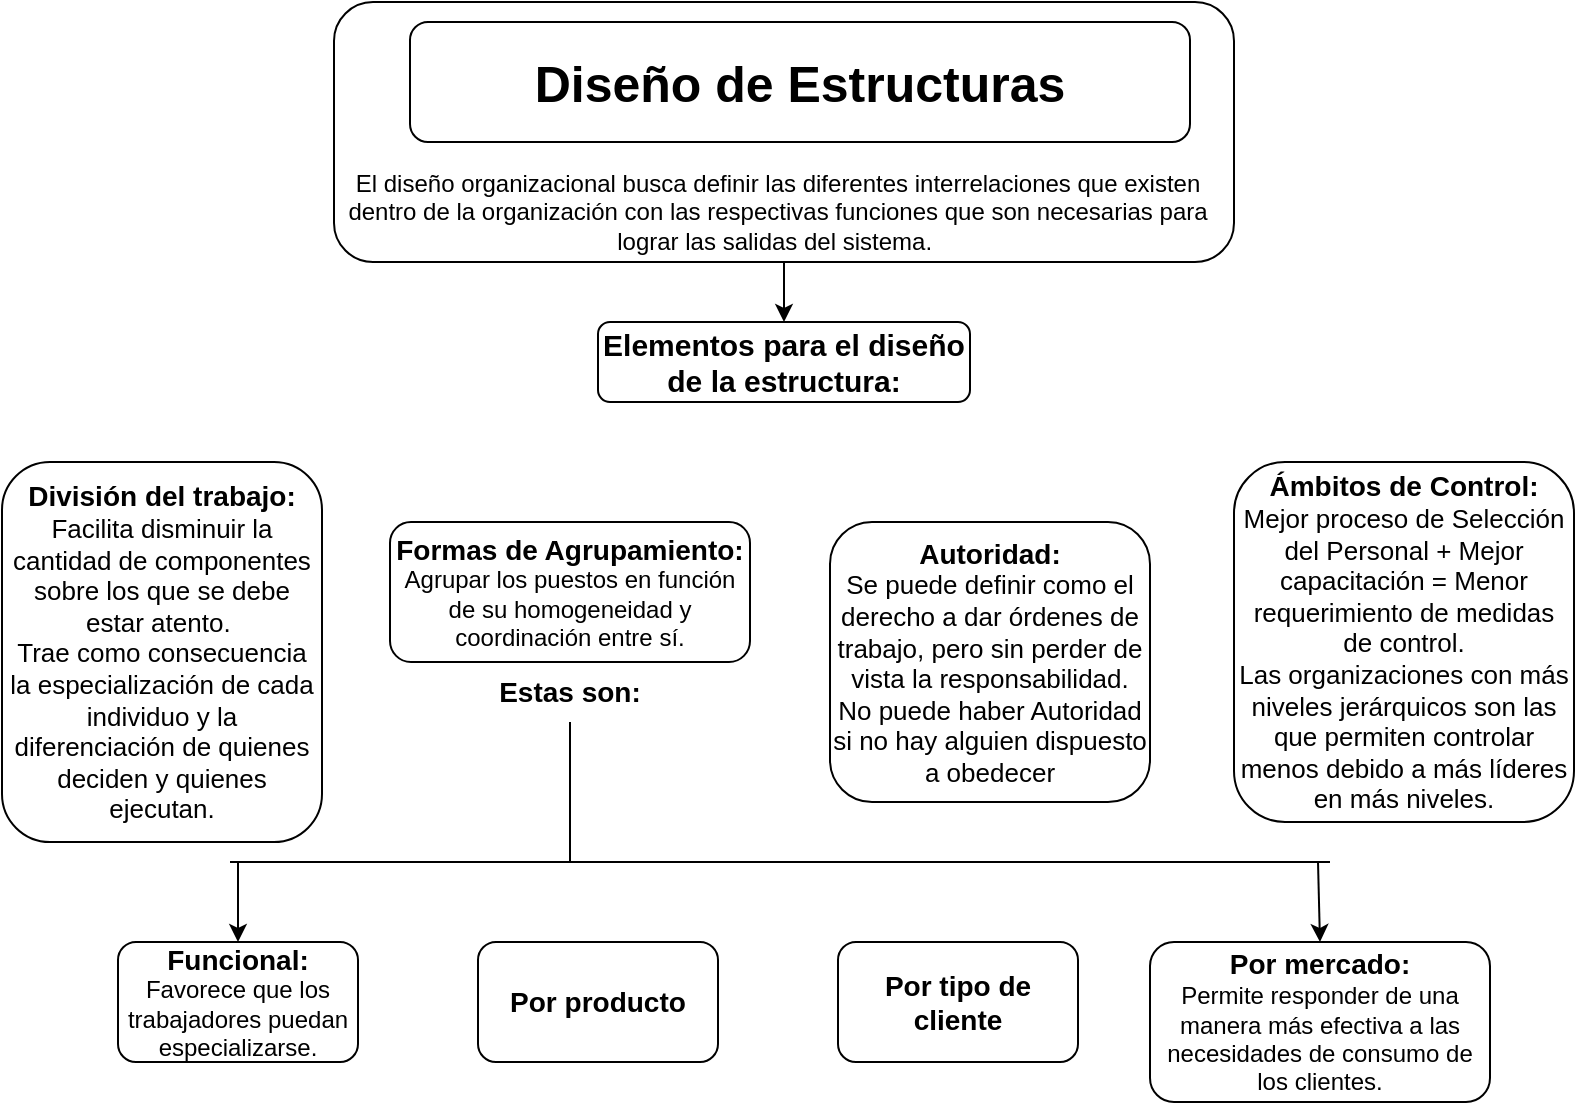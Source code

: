 <mxfile version="24.2.2" type="github">
  <diagram name="Página-1" id="n3o9mjKdTbcDdczt1gTQ">
    <mxGraphModel dx="1042" dy="569" grid="1" gridSize="10" guides="1" tooltips="1" connect="1" arrows="1" fold="1" page="1" pageScale="1" pageWidth="827" pageHeight="1169" math="0" shadow="0">
      <root>
        <mxCell id="0" />
        <mxCell id="1" parent="0" />
        <mxCell id="12Af9CAwo4s9CcQpRs8L-29" value="&lt;b&gt;&lt;font style=&quot;font-size: 25px;&quot;&gt;Diseño de Estructuras&lt;/font&gt;&lt;/b&gt;" style="rounded=1;whiteSpace=wrap;html=1;" vertex="1" parent="1">
          <mxGeometry x="230" y="20" width="390" height="60" as="geometry" />
        </mxCell>
        <mxCell id="12Af9CAwo4s9CcQpRs8L-30" value="El diseño organizacional busca definir las diferentes interrelaciones que existen dentro de la organización con las respectivas funciones que son necesarias para lograr las salidas del sistema.&amp;nbsp;" style="text;html=1;align=center;verticalAlign=middle;whiteSpace=wrap;rounded=0;" vertex="1" parent="1">
          <mxGeometry x="186" y="90" width="456" height="50" as="geometry" />
        </mxCell>
        <mxCell id="12Af9CAwo4s9CcQpRs8L-33" style="edgeStyle=orthogonalEdgeStyle;rounded=0;orthogonalLoop=1;jettySize=auto;html=1;entryX=0.5;entryY=0;entryDx=0;entryDy=0;" edge="1" parent="1" source="12Af9CAwo4s9CcQpRs8L-31" target="12Af9CAwo4s9CcQpRs8L-32">
          <mxGeometry relative="1" as="geometry" />
        </mxCell>
        <mxCell id="12Af9CAwo4s9CcQpRs8L-31" value="" style="rounded=1;whiteSpace=wrap;html=1;fillColor=none;" vertex="1" parent="1">
          <mxGeometry x="192" y="10" width="450" height="130" as="geometry" />
        </mxCell>
        <mxCell id="12Af9CAwo4s9CcQpRs8L-32" value="&lt;b&gt;&lt;font style=&quot;font-size: 15px;&quot;&gt;Elementos para el diseño de la estructura:&lt;/font&gt;&lt;/b&gt;" style="rounded=1;whiteSpace=wrap;html=1;" vertex="1" parent="1">
          <mxGeometry x="324" y="170" width="186" height="40" as="geometry" />
        </mxCell>
        <mxCell id="12Af9CAwo4s9CcQpRs8L-34" value="&lt;font style=&quot;font-size: 14px;&quot;&gt;&lt;b style=&quot;&quot;&gt;División del trabajo:&lt;/b&gt;&lt;/font&gt;&lt;div style=&quot;&quot;&gt;&lt;font style=&quot;font-size: 13px;&quot;&gt;Facilita disminuir la cantidad de componentes sobre los que se debe estar atento.&amp;nbsp;&lt;/font&gt;&lt;/div&gt;&lt;div style=&quot;&quot;&gt;&lt;font style=&quot;font-size: 13px;&quot;&gt;Trae como consecuencia la especialización de cada individuo y la diferenciación de quienes deciden y quienes ejecutan.&lt;/font&gt;&lt;/div&gt;" style="rounded=1;whiteSpace=wrap;html=1;" vertex="1" parent="1">
          <mxGeometry x="26" y="240" width="160" height="190" as="geometry" />
        </mxCell>
        <mxCell id="12Af9CAwo4s9CcQpRs8L-35" value="&lt;b style=&quot;font-size: 14px;&quot;&gt;&lt;font style=&quot;font-size: 14px;&quot;&gt;Ámbitos de Control:&lt;/font&gt;&lt;/b&gt;&lt;div style=&quot;&quot;&gt;&lt;font style=&quot;font-size: 13px;&quot;&gt;Mejor proceso de Selección del Personal + Mejor capacitación = Menor requerimiento de medidas de control.&lt;/font&gt;&lt;/div&gt;&lt;div style=&quot;&quot;&gt;&lt;font style=&quot;font-size: 13px;&quot;&gt;Las organizaciones con más niveles jerárquicos son las que permiten controlar menos debido a más líderes en más niveles.&lt;/font&gt;&lt;/div&gt;" style="rounded=1;whiteSpace=wrap;html=1;" vertex="1" parent="1">
          <mxGeometry x="642" y="240" width="170" height="180" as="geometry" />
        </mxCell>
        <mxCell id="12Af9CAwo4s9CcQpRs8L-37" value="&lt;b&gt;&lt;font style=&quot;font-size: 14px;&quot;&gt;Autoridad:&lt;/font&gt;&lt;/b&gt;&lt;div&gt;&lt;font style=&quot;font-size: 13px;&quot;&gt;Se puede definir como el derecho a dar órdenes de trabajo, pero sin perder de vista la responsabilidad. No puede haber Autoridad si no hay alguien dispuesto a obedecer&lt;/font&gt;&lt;/div&gt;" style="rounded=1;whiteSpace=wrap;html=1;" vertex="1" parent="1">
          <mxGeometry x="440" y="270" width="160" height="140" as="geometry" />
        </mxCell>
        <mxCell id="12Af9CAwo4s9CcQpRs8L-38" value="&lt;b&gt;&lt;font style=&quot;font-size: 14px;&quot;&gt;Formas de Agrupamiento:&lt;/font&gt;&lt;/b&gt;&lt;div&gt;Agrupar los puestos en función de su homogeneidad y coordinación entre sí.&lt;/div&gt;" style="rounded=1;whiteSpace=wrap;html=1;" vertex="1" parent="1">
          <mxGeometry x="220" y="270" width="180" height="70" as="geometry" />
        </mxCell>
        <mxCell id="12Af9CAwo4s9CcQpRs8L-39" value="&lt;b&gt;&lt;font style=&quot;font-size: 14px;&quot;&gt;Estas son:&lt;/font&gt;&lt;/b&gt;" style="text;html=1;align=center;verticalAlign=middle;whiteSpace=wrap;rounded=0;" vertex="1" parent="1">
          <mxGeometry x="265" y="340" width="90" height="30" as="geometry" />
        </mxCell>
        <mxCell id="12Af9CAwo4s9CcQpRs8L-41" value="" style="endArrow=none;html=1;rounded=0;entryX=0.5;entryY=1;entryDx=0;entryDy=0;" edge="1" parent="1" target="12Af9CAwo4s9CcQpRs8L-39">
          <mxGeometry width="50" height="50" relative="1" as="geometry">
            <mxPoint x="310" y="440" as="sourcePoint" />
            <mxPoint x="420" y="400" as="targetPoint" />
          </mxGeometry>
        </mxCell>
        <mxCell id="12Af9CAwo4s9CcQpRs8L-42" value="&lt;font style=&quot;font-size: 14px;&quot;&gt;&lt;b&gt;Funcional:&lt;/b&gt;&lt;/font&gt;&lt;div&gt;&lt;font style=&quot;font-size: 12px;&quot;&gt;Favorece que los trabajadores puedan especializarse.&lt;/font&gt;&lt;/div&gt;" style="rounded=1;whiteSpace=wrap;html=1;" vertex="1" parent="1">
          <mxGeometry x="84" y="480" width="120" height="60" as="geometry" />
        </mxCell>
        <mxCell id="12Af9CAwo4s9CcQpRs8L-43" value="&lt;font style=&quot;font-size: 14px;&quot;&gt;&lt;b&gt;Por producto&lt;/b&gt;&lt;/font&gt;" style="rounded=1;whiteSpace=wrap;html=1;" vertex="1" parent="1">
          <mxGeometry x="264" y="480" width="120" height="60" as="geometry" />
        </mxCell>
        <mxCell id="12Af9CAwo4s9CcQpRs8L-44" value="&lt;b&gt;&lt;font style=&quot;font-size: 14px;&quot;&gt;Por tipo de cliente&lt;/font&gt;&lt;/b&gt;" style="rounded=1;whiteSpace=wrap;html=1;" vertex="1" parent="1">
          <mxGeometry x="444" y="480" width="120" height="60" as="geometry" />
        </mxCell>
        <mxCell id="12Af9CAwo4s9CcQpRs8L-45" value="&lt;b style=&quot;font-size: 14px;&quot;&gt;Por mercado:&lt;br&gt;&lt;/b&gt;Permite responder de una manera más efectiva a las necesidades de consumo de los clientes." style="rounded=1;whiteSpace=wrap;html=1;" vertex="1" parent="1">
          <mxGeometry x="600" y="480" width="170" height="80" as="geometry" />
        </mxCell>
        <mxCell id="12Af9CAwo4s9CcQpRs8L-49" value="" style="endArrow=none;html=1;rounded=0;" edge="1" parent="1">
          <mxGeometry width="50" height="50" relative="1" as="geometry">
            <mxPoint x="140" y="440" as="sourcePoint" />
            <mxPoint x="690" y="440" as="targetPoint" />
          </mxGeometry>
        </mxCell>
        <mxCell id="12Af9CAwo4s9CcQpRs8L-50" value="" style="endArrow=classic;html=1;rounded=0;entryX=0.5;entryY=0;entryDx=0;entryDy=0;" edge="1" parent="1" target="12Af9CAwo4s9CcQpRs8L-42">
          <mxGeometry width="50" height="50" relative="1" as="geometry">
            <mxPoint x="144" y="440" as="sourcePoint" />
            <mxPoint x="410" y="400" as="targetPoint" />
          </mxGeometry>
        </mxCell>
        <mxCell id="12Af9CAwo4s9CcQpRs8L-51" value="" style="endArrow=classic;html=1;rounded=0;entryX=0.5;entryY=0;entryDx=0;entryDy=0;" edge="1" parent="1" target="12Af9CAwo4s9CcQpRs8L-45">
          <mxGeometry width="50" height="50" relative="1" as="geometry">
            <mxPoint x="684" y="440" as="sourcePoint" />
            <mxPoint x="690" y="460" as="targetPoint" />
          </mxGeometry>
        </mxCell>
      </root>
    </mxGraphModel>
  </diagram>
</mxfile>
